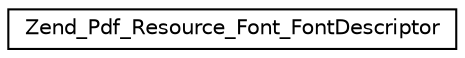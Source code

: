 digraph G
{
  edge [fontname="Helvetica",fontsize="10",labelfontname="Helvetica",labelfontsize="10"];
  node [fontname="Helvetica",fontsize="10",shape=record];
  rankdir="LR";
  Node1 [label="Zend_Pdf_Resource_Font_FontDescriptor",height=0.2,width=0.4,color="black", fillcolor="white", style="filled",URL="$class_zend___pdf___resource___font___font_descriptor.html"];
}
